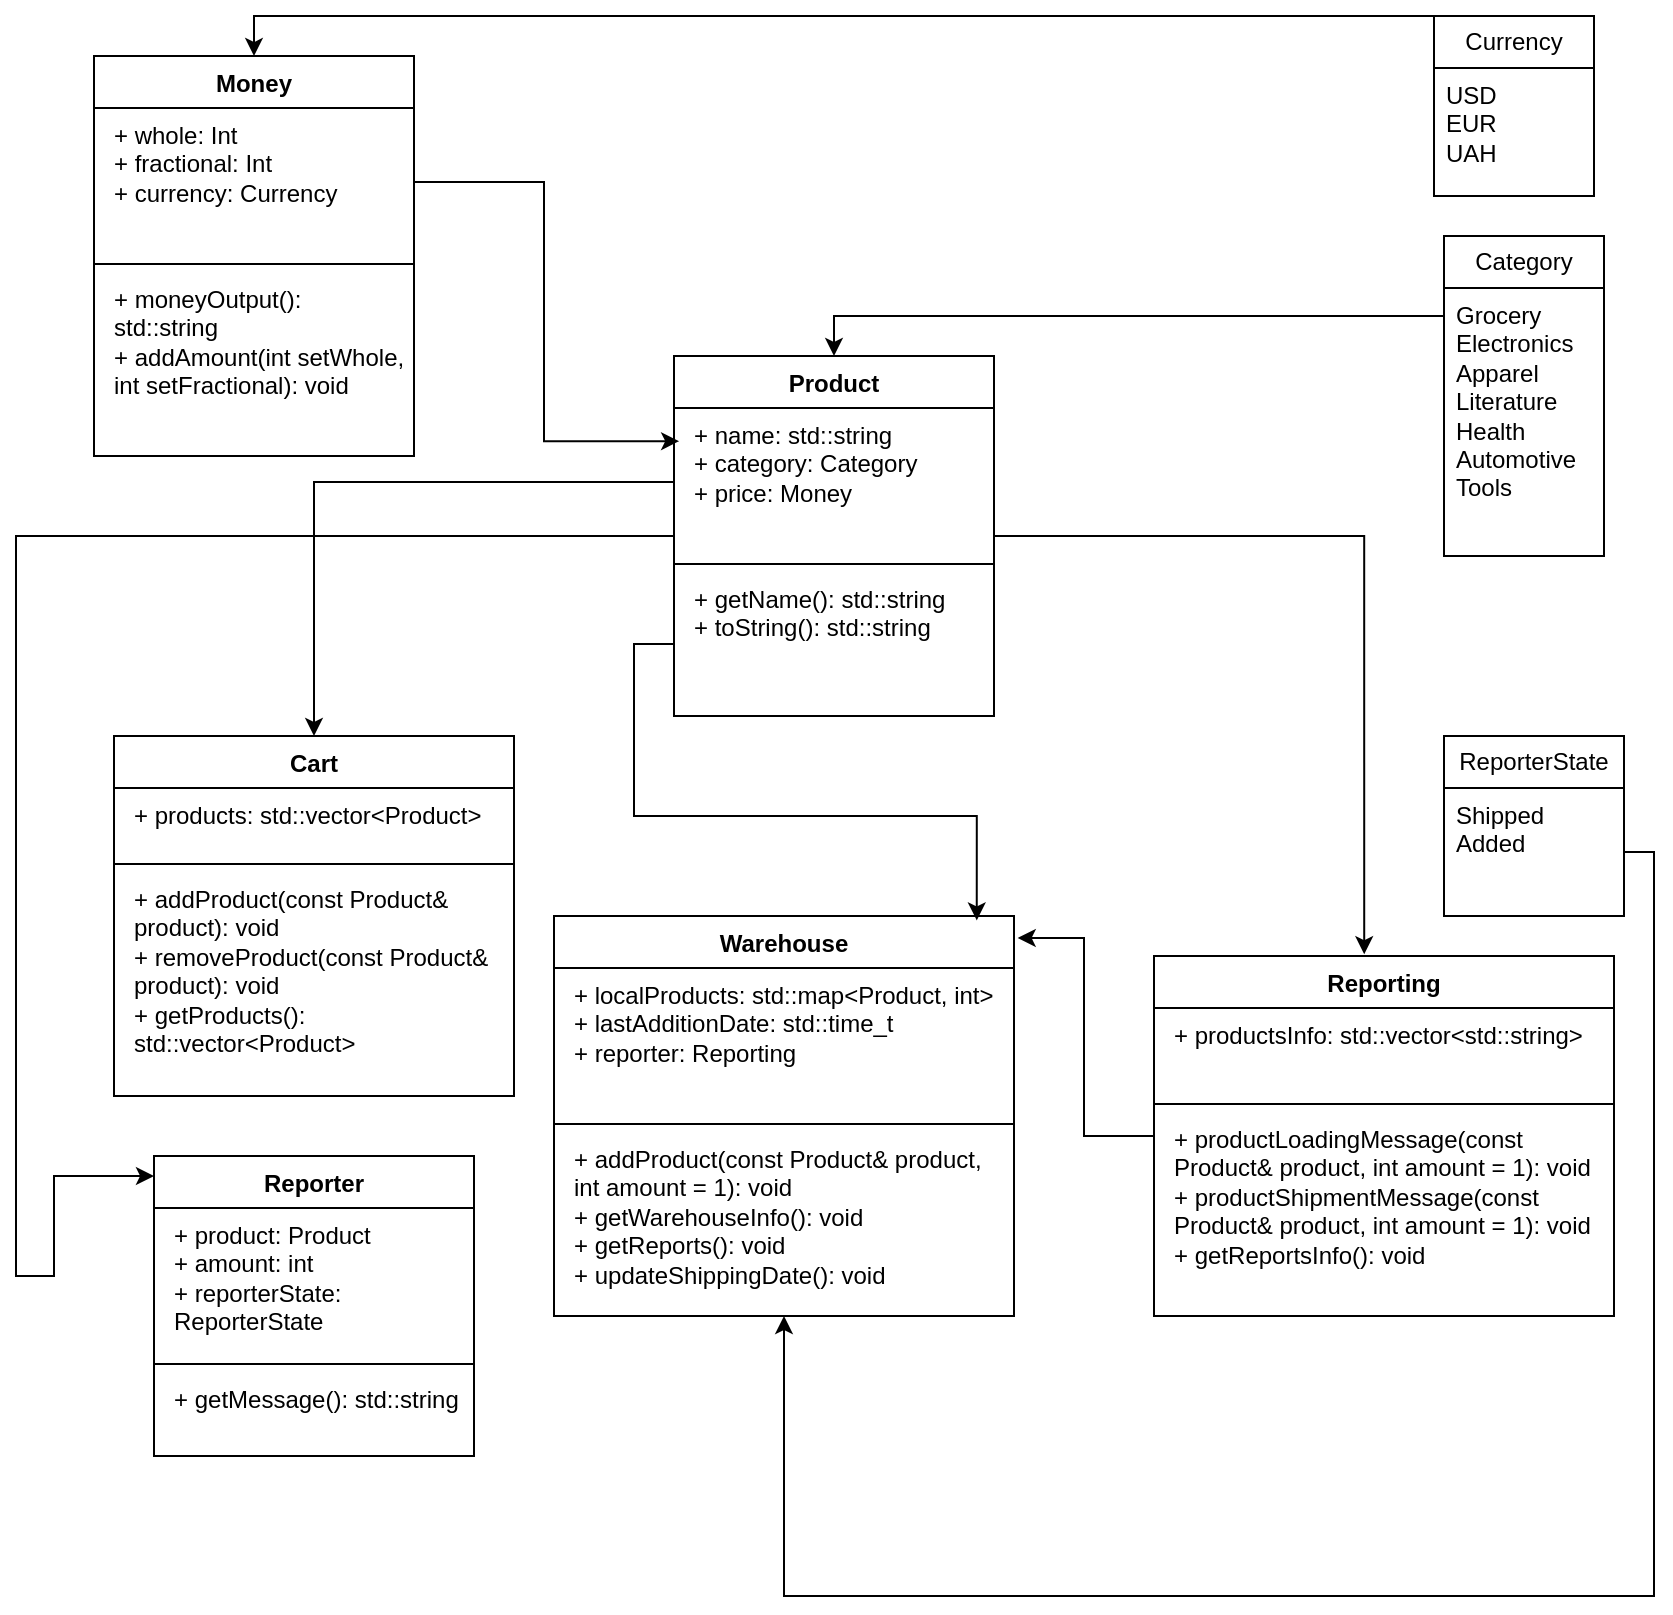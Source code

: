 <mxfile version="22.1.16" type="device">
  <diagram name="Page-1" id="c4acf3e9-155e-7222-9cf6-157b1a14988f">
    <mxGraphModel dx="1359" dy="700" grid="1" gridSize="10" guides="1" tooltips="1" connect="1" arrows="1" fold="1" page="1" pageScale="1" pageWidth="850" pageHeight="1100" background="none" math="0" shadow="0">
      <root>
        <mxCell id="0" />
        <mxCell id="1" parent="0" />
        <mxCell id="9chNQP_lcc7z5cYYKfF_-15" value="Money" style="swimlane;fontStyle=1;align=center;verticalAlign=top;childLayout=stackLayout;horizontal=1;startSize=26;horizontalStack=0;resizeParent=1;resizeParentMax=0;resizeLast=0;collapsible=1;marginBottom=0;whiteSpace=wrap;html=1;" vertex="1" parent="1">
          <mxGeometry x="70" y="70" width="160" height="200" as="geometry" />
        </mxCell>
        <mxCell id="9chNQP_lcc7z5cYYKfF_-16" value="&lt;p style=&quot;border-color: var(--border-color); margin: 0px 0px 0px 4px;&quot;&gt;+ whole: Int&lt;/p&gt;&lt;p style=&quot;border-color: var(--border-color); margin: 0px 0px 0px 4px;&quot;&gt;+ fractional: Int&lt;/p&gt;&lt;p style=&quot;border-color: var(--border-color); margin: 0px 0px 0px 4px;&quot;&gt;+ currency: Currency&lt;/p&gt;" style="text;strokeColor=none;fillColor=none;align=left;verticalAlign=top;spacingLeft=4;spacingRight=4;overflow=hidden;rotatable=0;points=[[0,0.5],[1,0.5]];portConstraint=eastwest;whiteSpace=wrap;html=1;" vertex="1" parent="9chNQP_lcc7z5cYYKfF_-15">
          <mxGeometry y="26" width="160" height="74" as="geometry" />
        </mxCell>
        <mxCell id="9chNQP_lcc7z5cYYKfF_-17" value="" style="line;strokeWidth=1;fillColor=none;align=left;verticalAlign=middle;spacingTop=-1;spacingLeft=3;spacingRight=3;rotatable=0;labelPosition=right;points=[];portConstraint=eastwest;strokeColor=inherit;" vertex="1" parent="9chNQP_lcc7z5cYYKfF_-15">
          <mxGeometry y="100" width="160" height="8" as="geometry" />
        </mxCell>
        <mxCell id="9chNQP_lcc7z5cYYKfF_-18" value="&lt;p style=&quot;border-color: var(--border-color); margin: 0px 0px 0px 4px;&quot;&gt;+ moneyOutput(): std::string&lt;/p&gt;&lt;p style=&quot;border-color: var(--border-color); margin: 0px 0px 0px 4px;&quot;&gt;+ addAmount(int&amp;nbsp;setWhole, int setFractional): void&lt;/p&gt;" style="text;strokeColor=none;fillColor=none;align=left;verticalAlign=top;spacingLeft=4;spacingRight=4;overflow=hidden;rotatable=0;points=[[0,0.5],[1,0.5]];portConstraint=eastwest;whiteSpace=wrap;html=1;" vertex="1" parent="9chNQP_lcc7z5cYYKfF_-15">
          <mxGeometry y="108" width="160" height="92" as="geometry" />
        </mxCell>
        <mxCell id="9chNQP_lcc7z5cYYKfF_-66" style="edgeStyle=orthogonalEdgeStyle;rounded=0;orthogonalLoop=1;jettySize=auto;html=1;" edge="1" parent="1" source="9chNQP_lcc7z5cYYKfF_-20" target="9chNQP_lcc7z5cYYKfF_-47">
          <mxGeometry relative="1" as="geometry">
            <mxPoint x="70" y="630" as="targetPoint" />
            <Array as="points">
              <mxPoint x="31" y="310" />
              <mxPoint x="31" y="680" />
              <mxPoint x="50" y="680" />
              <mxPoint x="50" y="630" />
            </Array>
          </mxGeometry>
        </mxCell>
        <mxCell id="9chNQP_lcc7z5cYYKfF_-20" value="Product" style="swimlane;fontStyle=1;align=center;verticalAlign=top;childLayout=stackLayout;horizontal=1;startSize=26;horizontalStack=0;resizeParent=1;resizeParentMax=0;resizeLast=0;collapsible=1;marginBottom=0;whiteSpace=wrap;html=1;" vertex="1" parent="1">
          <mxGeometry x="360" y="220" width="160" height="180" as="geometry" />
        </mxCell>
        <mxCell id="9chNQP_lcc7z5cYYKfF_-21" value="&lt;p style=&quot;border-color: var(--border-color); margin: 0px 0px 0px 4px;&quot;&gt;+ name: std::string&lt;/p&gt;&lt;p style=&quot;border-color: var(--border-color); margin: 0px 0px 0px 4px;&quot;&gt;+ category: Category&lt;/p&gt;&lt;p style=&quot;border-color: var(--border-color); margin: 0px 0px 0px 4px;&quot;&gt;+ price: Money&lt;/p&gt;" style="text;strokeColor=none;fillColor=none;align=left;verticalAlign=top;spacingLeft=4;spacingRight=4;overflow=hidden;rotatable=0;points=[[0,0.5],[1,0.5]];portConstraint=eastwest;whiteSpace=wrap;html=1;" vertex="1" parent="9chNQP_lcc7z5cYYKfF_-20">
          <mxGeometry y="26" width="160" height="74" as="geometry" />
        </mxCell>
        <mxCell id="9chNQP_lcc7z5cYYKfF_-22" value="" style="line;strokeWidth=1;fillColor=none;align=left;verticalAlign=middle;spacingTop=-1;spacingLeft=3;spacingRight=3;rotatable=0;labelPosition=right;points=[];portConstraint=eastwest;strokeColor=inherit;" vertex="1" parent="9chNQP_lcc7z5cYYKfF_-20">
          <mxGeometry y="100" width="160" height="8" as="geometry" />
        </mxCell>
        <mxCell id="9chNQP_lcc7z5cYYKfF_-23" value="&lt;p style=&quot;border-color: var(--border-color); margin: 0px 0px 0px 4px;&quot;&gt;+ getName(): std::string&lt;/p&gt;&lt;p style=&quot;border-color: var(--border-color); margin: 0px 0px 0px 4px;&quot;&gt;+&amp;nbsp;toString(): std::string&lt;/p&gt;" style="text;strokeColor=none;fillColor=none;align=left;verticalAlign=top;spacingLeft=4;spacingRight=4;overflow=hidden;rotatable=0;points=[[0,0.5],[1,0.5]];portConstraint=eastwest;whiteSpace=wrap;html=1;" vertex="1" parent="9chNQP_lcc7z5cYYKfF_-20">
          <mxGeometry y="108" width="160" height="72" as="geometry" />
        </mxCell>
        <mxCell id="9chNQP_lcc7z5cYYKfF_-70" style="edgeStyle=orthogonalEdgeStyle;rounded=0;orthogonalLoop=1;jettySize=auto;html=1;entryX=0.5;entryY=0;entryDx=0;entryDy=0;" edge="1" parent="1" source="9chNQP_lcc7z5cYYKfF_-26" target="9chNQP_lcc7z5cYYKfF_-20">
          <mxGeometry relative="1" as="geometry">
            <Array as="points">
              <mxPoint x="440" y="200" />
            </Array>
          </mxGeometry>
        </mxCell>
        <mxCell id="9chNQP_lcc7z5cYYKfF_-26" value="Category" style="swimlane;fontStyle=0;childLayout=stackLayout;horizontal=1;startSize=26;fillColor=none;horizontalStack=0;resizeParent=1;resizeParentMax=0;resizeLast=0;collapsible=1;marginBottom=0;whiteSpace=wrap;html=1;" vertex="1" parent="1">
          <mxGeometry x="745" y="160" width="80" height="160" as="geometry" />
        </mxCell>
        <mxCell id="9chNQP_lcc7z5cYYKfF_-29" value="&lt;div&gt;Grocery&lt;/div&gt;&lt;div&gt;Electronics&lt;/div&gt;&lt;div&gt;Apparel&lt;/div&gt;&lt;div&gt;Literature&lt;/div&gt;&lt;div&gt;Health&lt;/div&gt;&lt;div&gt;Automotive&lt;/div&gt;&lt;div&gt;Tools&lt;/div&gt;&lt;div&gt;&lt;br&gt;&lt;/div&gt;" style="text;strokeColor=none;fillColor=none;align=left;verticalAlign=top;spacingLeft=4;spacingRight=4;overflow=hidden;rotatable=0;points=[[0,0.5],[1,0.5]];portConstraint=eastwest;whiteSpace=wrap;html=1;" vertex="1" parent="9chNQP_lcc7z5cYYKfF_-26">
          <mxGeometry y="26" width="80" height="134" as="geometry" />
        </mxCell>
        <mxCell id="9chNQP_lcc7z5cYYKfF_-57" style="edgeStyle=orthogonalEdgeStyle;rounded=0;orthogonalLoop=1;jettySize=auto;html=1;entryX=0.5;entryY=0;entryDx=0;entryDy=0;" edge="1" parent="1" source="9chNQP_lcc7z5cYYKfF_-30" target="9chNQP_lcc7z5cYYKfF_-15">
          <mxGeometry relative="1" as="geometry">
            <Array as="points">
              <mxPoint x="150" y="50" />
            </Array>
          </mxGeometry>
        </mxCell>
        <mxCell id="9chNQP_lcc7z5cYYKfF_-30" value="Currency" style="swimlane;fontStyle=0;childLayout=stackLayout;horizontal=1;startSize=26;fillColor=none;horizontalStack=0;resizeParent=1;resizeParentMax=0;resizeLast=0;collapsible=1;marginBottom=0;whiteSpace=wrap;html=1;" vertex="1" parent="1">
          <mxGeometry x="740" y="50" width="80" height="90" as="geometry" />
        </mxCell>
        <mxCell id="9chNQP_lcc7z5cYYKfF_-31" value="&lt;div&gt;&lt;div&gt;USD&lt;/div&gt;&lt;div&gt;EUR&lt;/div&gt;&lt;div&gt;UAH&lt;/div&gt;&lt;/div&gt;&lt;div&gt;&lt;br&gt;&lt;/div&gt;" style="text;strokeColor=none;fillColor=none;align=left;verticalAlign=top;spacingLeft=4;spacingRight=4;overflow=hidden;rotatable=0;points=[[0,0.5],[1,0.5]];portConstraint=eastwest;whiteSpace=wrap;html=1;" vertex="1" parent="9chNQP_lcc7z5cYYKfF_-30">
          <mxGeometry y="26" width="80" height="64" as="geometry" />
        </mxCell>
        <mxCell id="9chNQP_lcc7z5cYYKfF_-32" value="ReporterState" style="swimlane;fontStyle=0;childLayout=stackLayout;horizontal=1;startSize=26;fillColor=none;horizontalStack=0;resizeParent=1;resizeParentMax=0;resizeLast=0;collapsible=1;marginBottom=0;whiteSpace=wrap;html=1;" vertex="1" parent="1">
          <mxGeometry x="745" y="410" width="90" height="90" as="geometry" />
        </mxCell>
        <mxCell id="9chNQP_lcc7z5cYYKfF_-33" value="Shipped&lt;br&gt;Added" style="text;strokeColor=none;fillColor=none;align=left;verticalAlign=top;spacingLeft=4;spacingRight=4;overflow=hidden;rotatable=0;points=[[0,0.5],[1,0.5]];portConstraint=eastwest;whiteSpace=wrap;html=1;" vertex="1" parent="9chNQP_lcc7z5cYYKfF_-32">
          <mxGeometry y="26" width="90" height="64" as="geometry" />
        </mxCell>
        <mxCell id="9chNQP_lcc7z5cYYKfF_-35" value="Cart" style="swimlane;fontStyle=1;align=center;verticalAlign=top;childLayout=stackLayout;horizontal=1;startSize=26;horizontalStack=0;resizeParent=1;resizeParentMax=0;resizeLast=0;collapsible=1;marginBottom=0;whiteSpace=wrap;html=1;" vertex="1" parent="1">
          <mxGeometry x="80" y="410" width="200" height="180" as="geometry" />
        </mxCell>
        <mxCell id="9chNQP_lcc7z5cYYKfF_-36" value="&lt;p style=&quot;border-color: var(--border-color); margin: 0px 0px 0px 4px;&quot;&gt;+ products:&amp;nbsp;std::vector&amp;lt;Product&amp;gt;&lt;/p&gt;&lt;p style=&quot;border-color: var(--border-color); margin: 0px 0px 0px 4px;&quot;&gt;&lt;br&gt;&lt;/p&gt;" style="text;strokeColor=none;fillColor=none;align=left;verticalAlign=top;spacingLeft=4;spacingRight=4;overflow=hidden;rotatable=0;points=[[0,0.5],[1,0.5]];portConstraint=eastwest;whiteSpace=wrap;html=1;" vertex="1" parent="9chNQP_lcc7z5cYYKfF_-35">
          <mxGeometry y="26" width="200" height="34" as="geometry" />
        </mxCell>
        <mxCell id="9chNQP_lcc7z5cYYKfF_-37" value="" style="line;strokeWidth=1;fillColor=none;align=left;verticalAlign=middle;spacingTop=-1;spacingLeft=3;spacingRight=3;rotatable=0;labelPosition=right;points=[];portConstraint=eastwest;strokeColor=inherit;" vertex="1" parent="9chNQP_lcc7z5cYYKfF_-35">
          <mxGeometry y="60" width="200" height="8" as="geometry" />
        </mxCell>
        <mxCell id="9chNQP_lcc7z5cYYKfF_-38" value="&lt;p style=&quot;border-color: var(--border-color); margin: 0px 0px 0px 4px;&quot;&gt;+ addProduct(const Product&amp;amp; product): void&lt;/p&gt;&lt;p style=&quot;border-color: var(--border-color); margin: 0px 0px 0px 4px;&quot;&gt;+ removeProduct(const Product&amp;amp; product): void&lt;/p&gt;&lt;p style=&quot;border-color: var(--border-color); margin: 0px 0px 0px 4px;&quot;&gt;+&amp;nbsp;getProducts(): std::vector&amp;lt;Product&amp;gt;&lt;br&gt;&lt;/p&gt;" style="text;strokeColor=none;fillColor=none;align=left;verticalAlign=top;spacingLeft=4;spacingRight=4;overflow=hidden;rotatable=0;points=[[0,0.5],[1,0.5]];portConstraint=eastwest;whiteSpace=wrap;html=1;" vertex="1" parent="9chNQP_lcc7z5cYYKfF_-35">
          <mxGeometry y="68" width="200" height="112" as="geometry" />
        </mxCell>
        <mxCell id="9chNQP_lcc7z5cYYKfF_-39" value="Reporting" style="swimlane;fontStyle=1;align=center;verticalAlign=top;childLayout=stackLayout;horizontal=1;startSize=26;horizontalStack=0;resizeParent=1;resizeParentMax=0;resizeLast=0;collapsible=1;marginBottom=0;whiteSpace=wrap;html=1;" vertex="1" parent="1">
          <mxGeometry x="600" y="520" width="230" height="180" as="geometry" />
        </mxCell>
        <mxCell id="9chNQP_lcc7z5cYYKfF_-40" value="&lt;p style=&quot;border-color: var(--border-color); margin: 0px 0px 0px 4px;&quot;&gt;+ productsInfo:&amp;nbsp;std::vector&amp;lt;std::string&amp;gt;&lt;/p&gt;" style="text;strokeColor=none;fillColor=none;align=left;verticalAlign=top;spacingLeft=4;spacingRight=4;overflow=hidden;rotatable=0;points=[[0,0.5],[1,0.5]];portConstraint=eastwest;whiteSpace=wrap;html=1;" vertex="1" parent="9chNQP_lcc7z5cYYKfF_-39">
          <mxGeometry y="26" width="230" height="44" as="geometry" />
        </mxCell>
        <mxCell id="9chNQP_lcc7z5cYYKfF_-41" value="" style="line;strokeWidth=1;fillColor=none;align=left;verticalAlign=middle;spacingTop=-1;spacingLeft=3;spacingRight=3;rotatable=0;labelPosition=right;points=[];portConstraint=eastwest;strokeColor=inherit;" vertex="1" parent="9chNQP_lcc7z5cYYKfF_-39">
          <mxGeometry y="70" width="230" height="8" as="geometry" />
        </mxCell>
        <mxCell id="9chNQP_lcc7z5cYYKfF_-42" value="&lt;p style=&quot;border-color: var(--border-color); margin: 0px 0px 0px 4px;&quot;&gt;+ productLoadingMessage(const Product&amp;amp; product, int amount = 1): void&lt;/p&gt;&lt;p style=&quot;border-color: var(--border-color); margin: 0px 0px 0px 4px;&quot;&gt;+&amp;nbsp;productShipmentMessage(const Product&amp;amp; product, int amount = 1): void&lt;/p&gt;&lt;p style=&quot;border-color: var(--border-color); margin: 0px 0px 0px 4px;&quot;&gt;+ getReportsInfo(): void&lt;/p&gt;" style="text;strokeColor=none;fillColor=none;align=left;verticalAlign=top;spacingLeft=4;spacingRight=4;overflow=hidden;rotatable=0;points=[[0,0.5],[1,0.5]];portConstraint=eastwest;whiteSpace=wrap;html=1;" vertex="1" parent="9chNQP_lcc7z5cYYKfF_-39">
          <mxGeometry y="78" width="230" height="102" as="geometry" />
        </mxCell>
        <mxCell id="9chNQP_lcc7z5cYYKfF_-43" value="Warehouse" style="swimlane;fontStyle=1;align=center;verticalAlign=top;childLayout=stackLayout;horizontal=1;startSize=26;horizontalStack=0;resizeParent=1;resizeParentMax=0;resizeLast=0;collapsible=1;marginBottom=0;whiteSpace=wrap;html=1;" vertex="1" parent="1">
          <mxGeometry x="300" y="500" width="230" height="200" as="geometry" />
        </mxCell>
        <mxCell id="9chNQP_lcc7z5cYYKfF_-44" value="&lt;p style=&quot;border-color: var(--border-color); margin: 0px 0px 0px 4px;&quot;&gt;+ localProducts:&amp;nbsp;std::map&amp;lt;Product, int&amp;gt;&lt;/p&gt;&lt;p style=&quot;border-color: var(--border-color); margin: 0px 0px 0px 4px;&quot;&gt;+ lastAdditionDate: std::time_t&lt;/p&gt;&lt;p style=&quot;border-color: var(--border-color); margin: 0px 0px 0px 4px;&quot;&gt;+ reporter: Reporting&lt;/p&gt;" style="text;strokeColor=none;fillColor=none;align=left;verticalAlign=top;spacingLeft=4;spacingRight=4;overflow=hidden;rotatable=0;points=[[0,0.5],[1,0.5]];portConstraint=eastwest;whiteSpace=wrap;html=1;" vertex="1" parent="9chNQP_lcc7z5cYYKfF_-43">
          <mxGeometry y="26" width="230" height="74" as="geometry" />
        </mxCell>
        <mxCell id="9chNQP_lcc7z5cYYKfF_-45" value="" style="line;strokeWidth=1;fillColor=none;align=left;verticalAlign=middle;spacingTop=-1;spacingLeft=3;spacingRight=3;rotatable=0;labelPosition=right;points=[];portConstraint=eastwest;strokeColor=inherit;" vertex="1" parent="9chNQP_lcc7z5cYYKfF_-43">
          <mxGeometry y="100" width="230" height="8" as="geometry" />
        </mxCell>
        <mxCell id="9chNQP_lcc7z5cYYKfF_-46" value="&lt;p style=&quot;border-color: var(--border-color); margin: 0px 0px 0px 4px;&quot;&gt;+ addProduct(const Product&amp;amp; product, int amount = 1): void&lt;/p&gt;&lt;p style=&quot;border-color: var(--border-color); margin: 0px 0px 0px 4px;&quot;&gt;+&amp;nbsp;getWarehouseInfo(): void&lt;/p&gt;&lt;p style=&quot;border-color: var(--border-color); margin: 0px 0px 0px 4px;&quot;&gt;+&amp;nbsp;getReports(): void&lt;br&gt;&lt;/p&gt;&lt;p style=&quot;border-color: var(--border-color); margin: 0px 0px 0px 4px;&quot;&gt;+&amp;nbsp;updateShippingDate(): void&lt;/p&gt;" style="text;strokeColor=none;fillColor=none;align=left;verticalAlign=top;spacingLeft=4;spacingRight=4;overflow=hidden;rotatable=0;points=[[0,0.5],[1,0.5]];portConstraint=eastwest;whiteSpace=wrap;html=1;" vertex="1" parent="9chNQP_lcc7z5cYYKfF_-43">
          <mxGeometry y="108" width="230" height="92" as="geometry" />
        </mxCell>
        <mxCell id="9chNQP_lcc7z5cYYKfF_-47" value="Reporter" style="swimlane;fontStyle=1;align=center;verticalAlign=top;childLayout=stackLayout;horizontal=1;startSize=26;horizontalStack=0;resizeParent=1;resizeParentMax=0;resizeLast=0;collapsible=1;marginBottom=0;whiteSpace=wrap;html=1;" vertex="1" parent="1">
          <mxGeometry x="100" y="620" width="160" height="150" as="geometry" />
        </mxCell>
        <mxCell id="9chNQP_lcc7z5cYYKfF_-48" value="&lt;p style=&quot;border-color: var(--border-color); margin: 0px 0px 0px 4px;&quot;&gt;+ product: Product&lt;/p&gt;&lt;p style=&quot;border-color: var(--border-color); margin: 0px 0px 0px 4px;&quot;&gt;+ amount: int&lt;/p&gt;&lt;p style=&quot;border-color: var(--border-color); margin: 0px 0px 0px 4px;&quot;&gt;+ reporterState: ReporterState&lt;/p&gt;" style="text;strokeColor=none;fillColor=none;align=left;verticalAlign=top;spacingLeft=4;spacingRight=4;overflow=hidden;rotatable=0;points=[[0,0.5],[1,0.5]];portConstraint=eastwest;whiteSpace=wrap;html=1;" vertex="1" parent="9chNQP_lcc7z5cYYKfF_-47">
          <mxGeometry y="26" width="160" height="74" as="geometry" />
        </mxCell>
        <mxCell id="9chNQP_lcc7z5cYYKfF_-49" value="" style="line;strokeWidth=1;fillColor=none;align=left;verticalAlign=middle;spacingTop=-1;spacingLeft=3;spacingRight=3;rotatable=0;labelPosition=right;points=[];portConstraint=eastwest;strokeColor=inherit;" vertex="1" parent="9chNQP_lcc7z5cYYKfF_-47">
          <mxGeometry y="100" width="160" height="8" as="geometry" />
        </mxCell>
        <mxCell id="9chNQP_lcc7z5cYYKfF_-50" value="&lt;p style=&quot;border-color: var(--border-color); margin: 0px 0px 0px 4px;&quot;&gt;+ getMessage(): std::string&lt;/p&gt;" style="text;strokeColor=none;fillColor=none;align=left;verticalAlign=top;spacingLeft=4;spacingRight=4;overflow=hidden;rotatable=0;points=[[0,0.5],[1,0.5]];portConstraint=eastwest;whiteSpace=wrap;html=1;" vertex="1" parent="9chNQP_lcc7z5cYYKfF_-47">
          <mxGeometry y="108" width="160" height="42" as="geometry" />
        </mxCell>
        <mxCell id="9chNQP_lcc7z5cYYKfF_-53" style="edgeStyle=orthogonalEdgeStyle;rounded=0;orthogonalLoop=1;jettySize=auto;html=1;entryX=0.016;entryY=0.224;entryDx=0;entryDy=0;entryPerimeter=0;" edge="1" parent="1" source="9chNQP_lcc7z5cYYKfF_-16" target="9chNQP_lcc7z5cYYKfF_-21">
          <mxGeometry relative="1" as="geometry" />
        </mxCell>
        <mxCell id="9chNQP_lcc7z5cYYKfF_-59" style="edgeStyle=orthogonalEdgeStyle;rounded=0;orthogonalLoop=1;jettySize=auto;html=1;entryX=0.919;entryY=0.011;entryDx=0;entryDy=0;entryPerimeter=0;" edge="1" parent="1" source="9chNQP_lcc7z5cYYKfF_-23" target="9chNQP_lcc7z5cYYKfF_-43">
          <mxGeometry relative="1" as="geometry" />
        </mxCell>
        <mxCell id="9chNQP_lcc7z5cYYKfF_-60" style="edgeStyle=orthogonalEdgeStyle;rounded=0;orthogonalLoop=1;jettySize=auto;html=1;entryX=0.5;entryY=0;entryDx=0;entryDy=0;" edge="1" parent="1" source="9chNQP_lcc7z5cYYKfF_-21" target="9chNQP_lcc7z5cYYKfF_-35">
          <mxGeometry relative="1" as="geometry" />
        </mxCell>
        <mxCell id="9chNQP_lcc7z5cYYKfF_-63" style="edgeStyle=orthogonalEdgeStyle;rounded=0;orthogonalLoop=1;jettySize=auto;html=1;entryX=0.457;entryY=-0.005;entryDx=0;entryDy=0;entryPerimeter=0;" edge="1" parent="1" source="9chNQP_lcc7z5cYYKfF_-20" target="9chNQP_lcc7z5cYYKfF_-39">
          <mxGeometry relative="1" as="geometry" />
        </mxCell>
        <mxCell id="9chNQP_lcc7z5cYYKfF_-69" style="edgeStyle=orthogonalEdgeStyle;rounded=0;orthogonalLoop=1;jettySize=auto;html=1;entryX=1.008;entryY=0.055;entryDx=0;entryDy=0;entryPerimeter=0;" edge="1" parent="1" source="9chNQP_lcc7z5cYYKfF_-39" target="9chNQP_lcc7z5cYYKfF_-43">
          <mxGeometry relative="1" as="geometry" />
        </mxCell>
        <mxCell id="9chNQP_lcc7z5cYYKfF_-71" style="edgeStyle=orthogonalEdgeStyle;rounded=0;orthogonalLoop=1;jettySize=auto;html=1;" edge="1" parent="1" source="9chNQP_lcc7z5cYYKfF_-33" target="9chNQP_lcc7z5cYYKfF_-46">
          <mxGeometry relative="1" as="geometry">
            <mxPoint x="900" y="840" as="targetPoint" />
            <Array as="points">
              <mxPoint x="850" y="468" />
              <mxPoint x="850" y="840" />
              <mxPoint x="415" y="840" />
            </Array>
          </mxGeometry>
        </mxCell>
      </root>
    </mxGraphModel>
  </diagram>
</mxfile>
